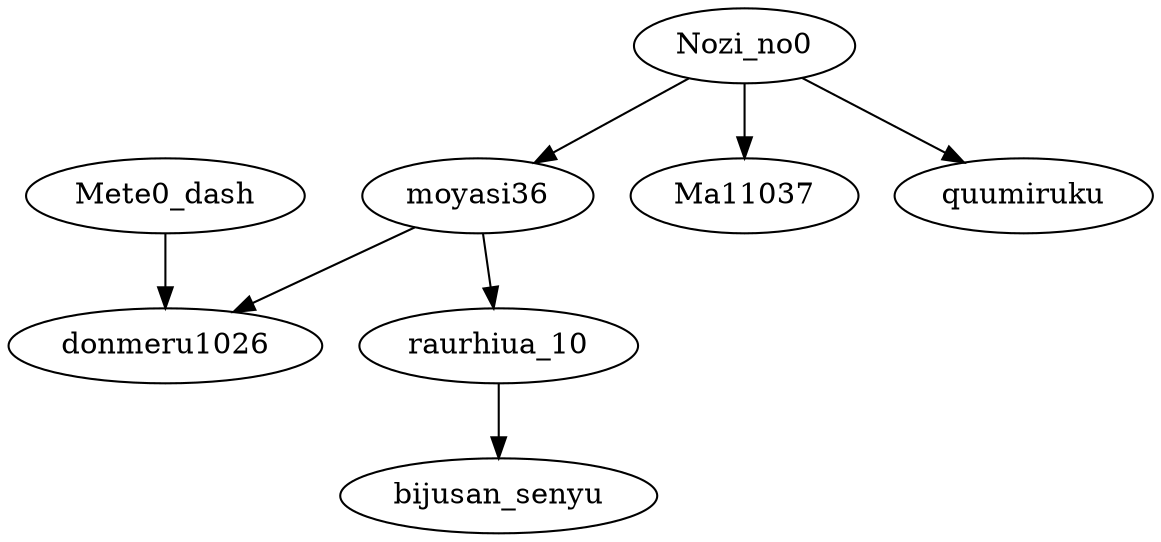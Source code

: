 strict digraph {
"moyasi36" -> "raurhiua_10"
"moyasi36" -> "donmeru1026"
"Nozi_no0" -> "moyasi36"
"Nozi_no0" -> "Ma11037"
"Nozi_no0" -> "quumiruku"
"raurhiua_10" -> "bijusan_senyu"
"Mete0_dash" -> "donmeru1026"
}